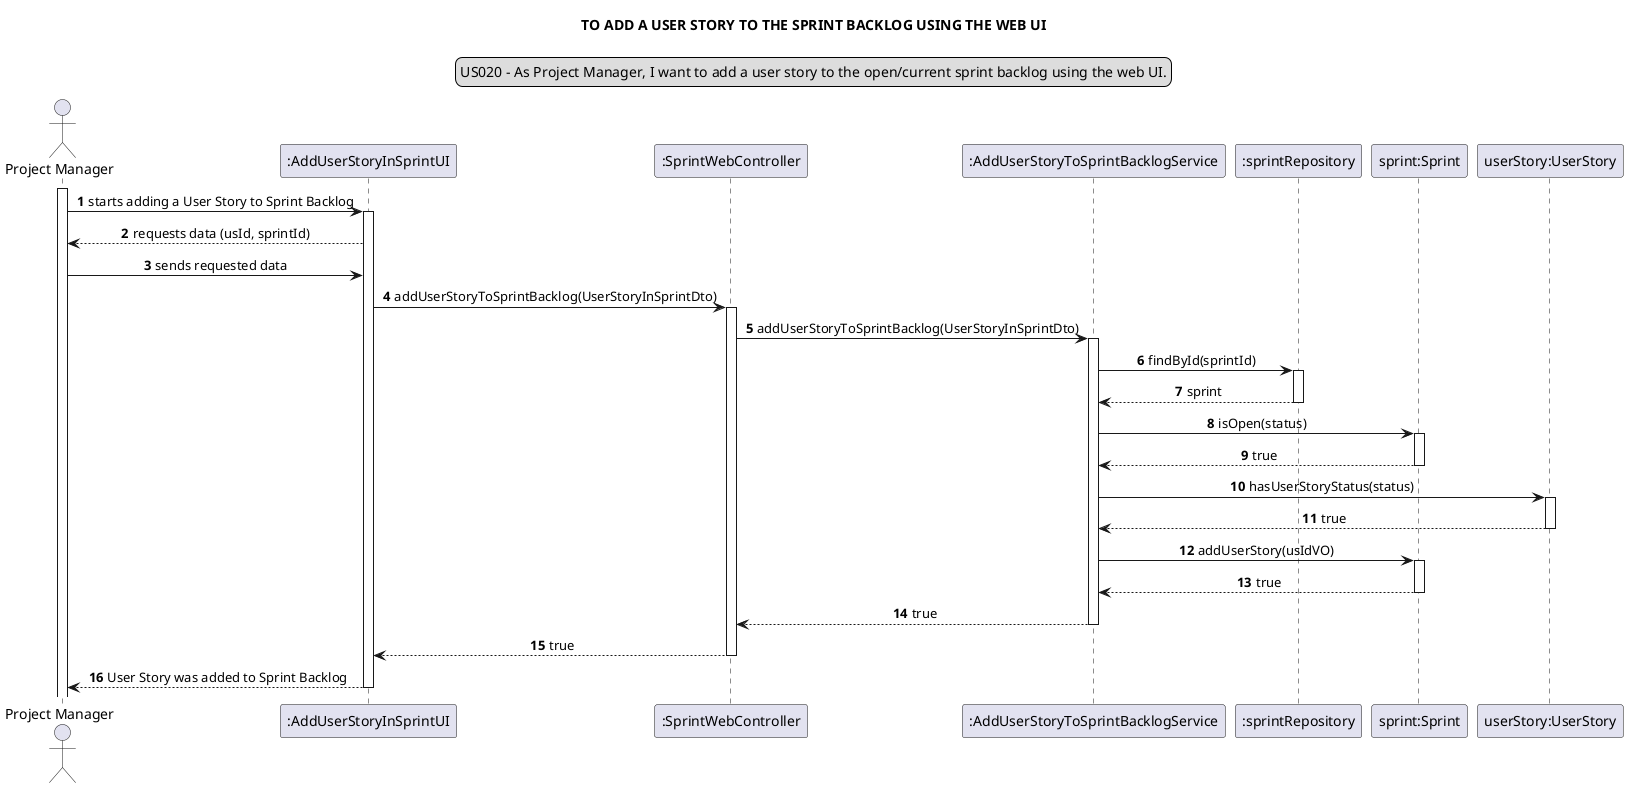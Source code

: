 @startuml
skinparam sequenceMessageAlign center
title TO ADD A USER STORY TO THE SPRINT BACKLOG USING THE WEB UI
legend top
US020 - As Project Manager, I want to add a user story to the open/current sprint backlog using the web UI.
end legend
autonumber
actor "Project Manager"
participant ":AddUserStoryInSprintUI" as ui
participant ":SprintWebController" as ct
participant ":AddUserStoryToSprintBacklogService" as serv
participant ":sprintRepository" as sprintRep
participant "sprint:Sprint" as s
participant "userStory:UserStory" as us

activate "Project Manager"

"Project Manager"-> ui: starts adding a User Story to Sprint Backlog
activate ui
ui --> "Project Manager": requests data (usId, sprintId)
"Project Manager" -> ui: sends requested data
ui -> ct: addUserStoryToSprintBacklog(UserStoryInSprintDto)
activate ct
ct -> serv: addUserStoryToSprintBacklog(UserStoryInSprintDto)
activate serv
serv -> sprintRep: findById(sprintId)
activate sprintRep
sprintRep --> serv: sprint
deactivate sprintRep
serv -> s: isOpen(status)
activate s
s --> serv: true
deactivate s

serv -> us: hasUserStoryStatus(status)
activate us
us --> serv: true
deactivate us
serv -> s : addUserStory(usIdVO)
activate s
s --> serv: true
deactivate s

serv --> ct : true
deactivate serv
ct --> ui : true
deactivate ct
ui --> "Project Manager": User Story was added to Sprint Backlog
deactivate ui
@enduml